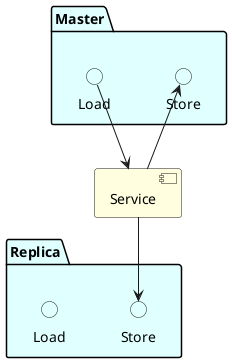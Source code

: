 @startuml
package "Master" #LightCyan {
    interface "Store" as BDP1 #LightCyan
    interface "Load" as BDY1 #LightCyan
}

package "Replica" #LightCyan {
    interface "Store" as BDP2 #LightCyan
    interface "Load" as BDY2 #LightCyan
}


component "Service" as W #LightYellow

W -up-> BDP1
W -down-> BDP2

BDY1 --> W
@enduml
